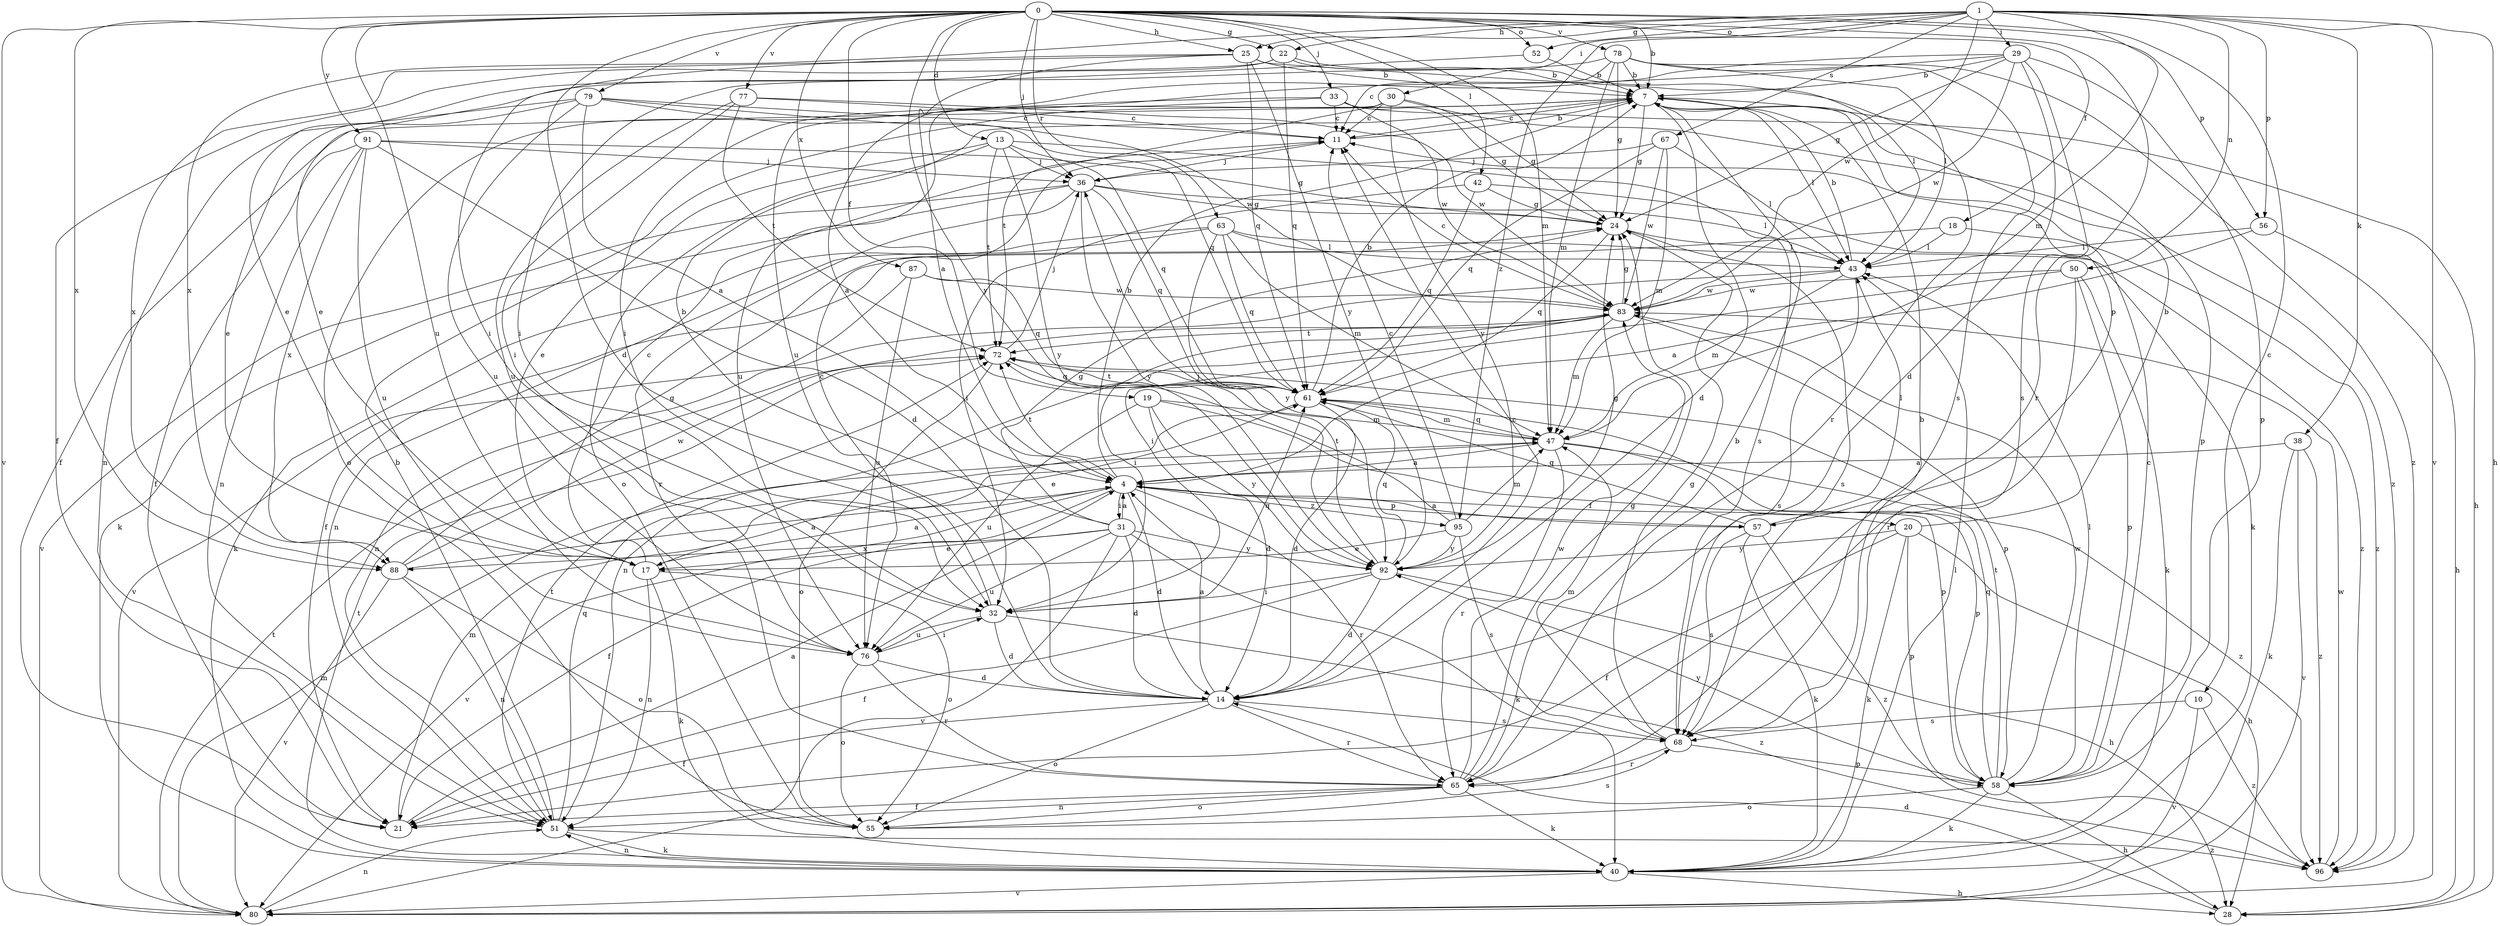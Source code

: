 strict digraph  {
0;
1;
4;
7;
10;
11;
13;
14;
17;
18;
19;
20;
21;
22;
24;
25;
28;
29;
30;
31;
32;
33;
36;
38;
40;
42;
43;
47;
50;
51;
52;
55;
56;
57;
58;
61;
63;
65;
67;
68;
72;
76;
77;
78;
79;
80;
83;
87;
88;
91;
92;
95;
96;
0 -> 7  [label=b];
0 -> 10  [label=c];
0 -> 13  [label=d];
0 -> 14  [label=d];
0 -> 18  [label=f];
0 -> 19  [label=f];
0 -> 22  [label=g];
0 -> 25  [label=h];
0 -> 33  [label=j];
0 -> 36  [label=j];
0 -> 42  [label=l];
0 -> 47  [label=m];
0 -> 52  [label=o];
0 -> 56  [label=p];
0 -> 63  [label=r];
0 -> 65  [label=r];
0 -> 76  [label=u];
0 -> 77  [label=v];
0 -> 78  [label=v];
0 -> 79  [label=v];
0 -> 80  [label=v];
0 -> 87  [label=x];
0 -> 88  [label=x];
0 -> 91  [label=y];
0 -> 92  [label=y];
1 -> 22  [label=g];
1 -> 25  [label=h];
1 -> 28  [label=h];
1 -> 29  [label=i];
1 -> 30  [label=i];
1 -> 38  [label=k];
1 -> 47  [label=m];
1 -> 50  [label=n];
1 -> 52  [label=o];
1 -> 56  [label=p];
1 -> 67  [label=s];
1 -> 80  [label=v];
1 -> 83  [label=w];
1 -> 88  [label=x];
1 -> 95  [label=z];
4 -> 7  [label=b];
4 -> 14  [label=d];
4 -> 20  [label=f];
4 -> 21  [label=f];
4 -> 31  [label=i];
4 -> 57  [label=p];
4 -> 65  [label=r];
4 -> 72  [label=t];
4 -> 80  [label=v];
4 -> 95  [label=z];
7 -> 11  [label=c];
7 -> 14  [label=d];
7 -> 21  [label=f];
7 -> 24  [label=g];
7 -> 43  [label=l];
7 -> 57  [label=p];
7 -> 58  [label=p];
10 -> 68  [label=s];
10 -> 80  [label=v];
10 -> 96  [label=z];
11 -> 7  [label=b];
11 -> 36  [label=j];
13 -> 17  [label=e];
13 -> 36  [label=j];
13 -> 55  [label=o];
13 -> 61  [label=q];
13 -> 68  [label=s];
13 -> 72  [label=t];
13 -> 92  [label=y];
14 -> 4  [label=a];
14 -> 11  [label=c];
14 -> 21  [label=f];
14 -> 55  [label=o];
14 -> 65  [label=r];
14 -> 68  [label=s];
17 -> 4  [label=a];
17 -> 11  [label=c];
17 -> 40  [label=k];
17 -> 51  [label=n];
17 -> 55  [label=o];
18 -> 21  [label=f];
18 -> 43  [label=l];
18 -> 96  [label=z];
19 -> 14  [label=d];
19 -> 47  [label=m];
19 -> 58  [label=p];
19 -> 76  [label=u];
19 -> 92  [label=y];
20 -> 7  [label=b];
20 -> 21  [label=f];
20 -> 28  [label=h];
20 -> 40  [label=k];
20 -> 58  [label=p];
20 -> 92  [label=y];
21 -> 4  [label=a];
21 -> 47  [label=m];
22 -> 7  [label=b];
22 -> 17  [label=e];
22 -> 21  [label=f];
22 -> 61  [label=q];
22 -> 65  [label=r];
24 -> 43  [label=l];
24 -> 61  [label=q];
24 -> 68  [label=s];
25 -> 4  [label=a];
25 -> 7  [label=b];
25 -> 32  [label=i];
25 -> 43  [label=l];
25 -> 61  [label=q];
25 -> 88  [label=x];
25 -> 92  [label=y];
28 -> 14  [label=d];
29 -> 7  [label=b];
29 -> 14  [label=d];
29 -> 24  [label=g];
29 -> 32  [label=i];
29 -> 58  [label=p];
29 -> 68  [label=s];
29 -> 76  [label=u];
29 -> 83  [label=w];
30 -> 11  [label=c];
30 -> 24  [label=g];
30 -> 72  [label=t];
30 -> 76  [label=u];
30 -> 92  [label=y];
30 -> 96  [label=z];
31 -> 4  [label=a];
31 -> 7  [label=b];
31 -> 14  [label=d];
31 -> 17  [label=e];
31 -> 24  [label=g];
31 -> 40  [label=k];
31 -> 76  [label=u];
31 -> 80  [label=v];
31 -> 88  [label=x];
31 -> 92  [label=y];
32 -> 11  [label=c];
32 -> 14  [label=d];
32 -> 61  [label=q];
32 -> 76  [label=u];
32 -> 96  [label=z];
33 -> 4  [label=a];
33 -> 11  [label=c];
33 -> 24  [label=g];
33 -> 28  [label=h];
33 -> 55  [label=o];
33 -> 83  [label=w];
36 -> 24  [label=g];
36 -> 40  [label=k];
36 -> 43  [label=l];
36 -> 61  [label=q];
36 -> 65  [label=r];
36 -> 80  [label=v];
36 -> 92  [label=y];
38 -> 4  [label=a];
38 -> 40  [label=k];
38 -> 80  [label=v];
38 -> 96  [label=z];
40 -> 28  [label=h];
40 -> 43  [label=l];
40 -> 51  [label=n];
40 -> 72  [label=t];
40 -> 80  [label=v];
42 -> 24  [label=g];
42 -> 32  [label=i];
42 -> 40  [label=k];
42 -> 61  [label=q];
43 -> 7  [label=b];
43 -> 47  [label=m];
43 -> 68  [label=s];
43 -> 80  [label=v];
43 -> 83  [label=w];
47 -> 4  [label=a];
47 -> 58  [label=p];
47 -> 61  [label=q];
47 -> 65  [label=r];
47 -> 96  [label=z];
50 -> 32  [label=i];
50 -> 40  [label=k];
50 -> 58  [label=p];
50 -> 65  [label=r];
50 -> 83  [label=w];
51 -> 7  [label=b];
51 -> 40  [label=k];
51 -> 61  [label=q];
51 -> 72  [label=t];
51 -> 96  [label=z];
52 -> 7  [label=b];
52 -> 17  [label=e];
55 -> 68  [label=s];
56 -> 4  [label=a];
56 -> 28  [label=h];
56 -> 43  [label=l];
57 -> 4  [label=a];
57 -> 40  [label=k];
57 -> 43  [label=l];
57 -> 61  [label=q];
57 -> 68  [label=s];
57 -> 96  [label=z];
58 -> 11  [label=c];
58 -> 28  [label=h];
58 -> 40  [label=k];
58 -> 43  [label=l];
58 -> 55  [label=o];
58 -> 61  [label=q];
58 -> 72  [label=t];
58 -> 83  [label=w];
58 -> 92  [label=y];
61 -> 7  [label=b];
61 -> 14  [label=d];
61 -> 17  [label=e];
61 -> 47  [label=m];
61 -> 72  [label=t];
63 -> 40  [label=k];
63 -> 43  [label=l];
63 -> 47  [label=m];
63 -> 51  [label=n];
63 -> 61  [label=q];
63 -> 92  [label=y];
63 -> 96  [label=z];
65 -> 7  [label=b];
65 -> 21  [label=f];
65 -> 24  [label=g];
65 -> 40  [label=k];
65 -> 51  [label=n];
65 -> 55  [label=o];
65 -> 83  [label=w];
67 -> 36  [label=j];
67 -> 43  [label=l];
67 -> 47  [label=m];
67 -> 61  [label=q];
67 -> 83  [label=w];
68 -> 7  [label=b];
68 -> 24  [label=g];
68 -> 47  [label=m];
68 -> 58  [label=p];
68 -> 65  [label=r];
72 -> 36  [label=j];
72 -> 55  [label=o];
72 -> 61  [label=q];
76 -> 14  [label=d];
76 -> 32  [label=i];
76 -> 55  [label=o];
76 -> 65  [label=r];
77 -> 11  [label=c];
77 -> 32  [label=i];
77 -> 72  [label=t];
77 -> 76  [label=u];
77 -> 83  [label=w];
78 -> 7  [label=b];
78 -> 11  [label=c];
78 -> 24  [label=g];
78 -> 32  [label=i];
78 -> 43  [label=l];
78 -> 47  [label=m];
78 -> 68  [label=s];
78 -> 96  [label=z];
79 -> 4  [label=a];
79 -> 11  [label=c];
79 -> 17  [label=e];
79 -> 51  [label=n];
79 -> 61  [label=q];
79 -> 76  [label=u];
79 -> 83  [label=w];
80 -> 47  [label=m];
80 -> 51  [label=n];
80 -> 72  [label=t];
83 -> 11  [label=c];
83 -> 24  [label=g];
83 -> 32  [label=i];
83 -> 47  [label=m];
83 -> 51  [label=n];
83 -> 58  [label=p];
83 -> 72  [label=t];
87 -> 51  [label=n];
87 -> 61  [label=q];
87 -> 76  [label=u];
87 -> 83  [label=w];
88 -> 4  [label=a];
88 -> 24  [label=g];
88 -> 51  [label=n];
88 -> 55  [label=o];
88 -> 80  [label=v];
88 -> 83  [label=w];
91 -> 14  [label=d];
91 -> 21  [label=f];
91 -> 24  [label=g];
91 -> 36  [label=j];
91 -> 51  [label=n];
91 -> 76  [label=u];
91 -> 88  [label=x];
92 -> 14  [label=d];
92 -> 21  [label=f];
92 -> 24  [label=g];
92 -> 28  [label=h];
92 -> 32  [label=i];
92 -> 36  [label=j];
92 -> 61  [label=q];
95 -> 11  [label=c];
95 -> 17  [label=e];
95 -> 47  [label=m];
95 -> 68  [label=s];
95 -> 72  [label=t];
95 -> 92  [label=y];
96 -> 83  [label=w];
}

